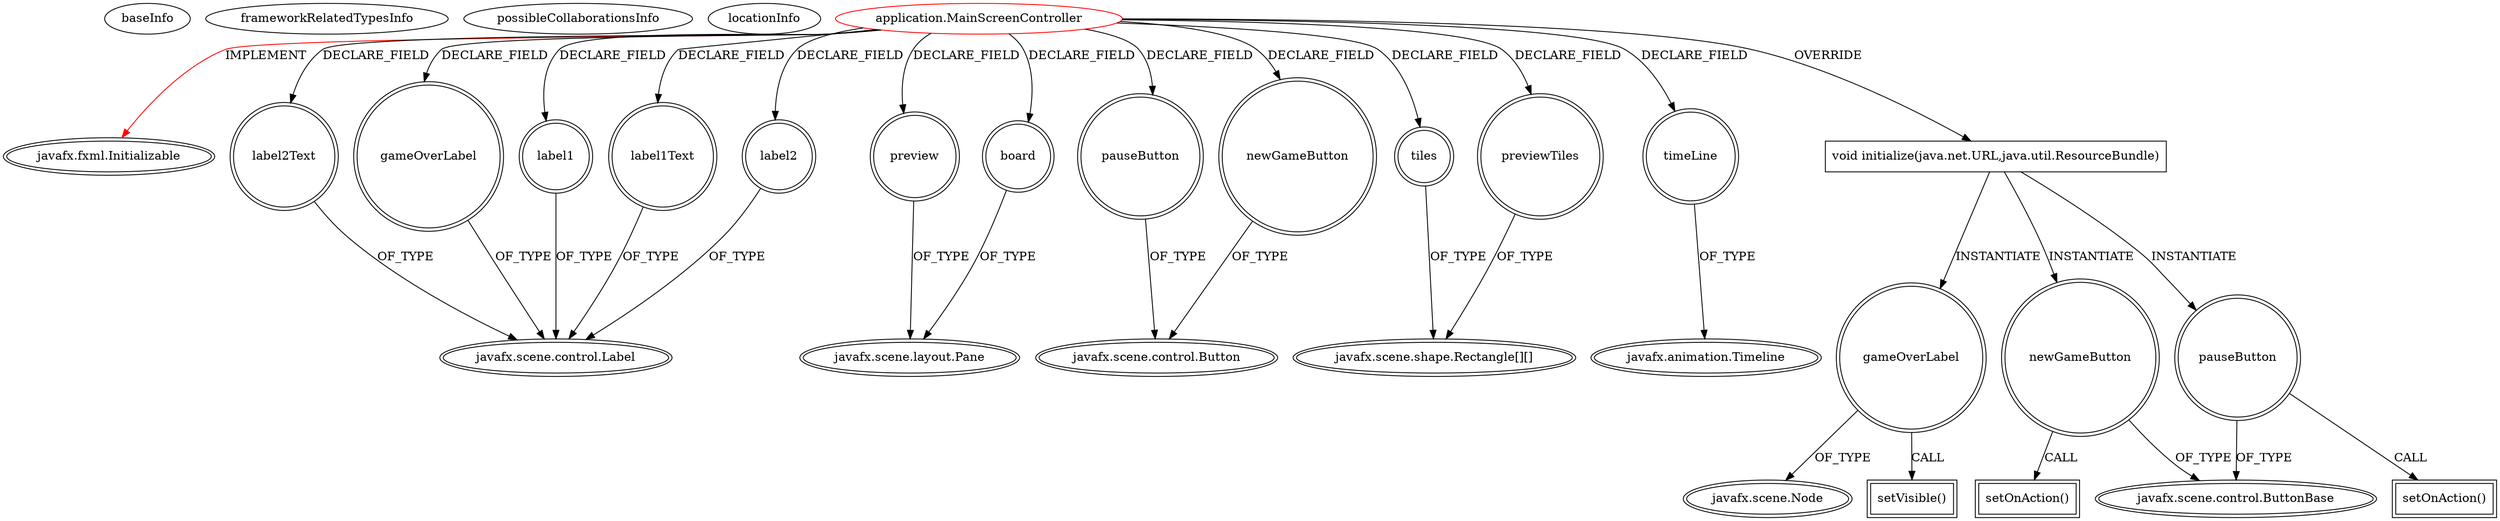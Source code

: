 digraph {
baseInfo[graphId=1198,category="extension_graph",isAnonymous=false,possibleRelation=false]
frameworkRelatedTypesInfo[0="javafx.fxml.Initializable"]
possibleCollaborationsInfo[]
locationInfo[projectName="SamuelSital-Tetris",filePath="/SamuelSital-Tetris/Tetris-master/src/application/MainScreenController.java",contextSignature="MainScreenController",graphId="1198"]
0[label="application.MainScreenController",vertexType="ROOT_CLIENT_CLASS_DECLARATION",isFrameworkType=false,color=red]
1[label="javafx.fxml.Initializable",vertexType="FRAMEWORK_INTERFACE_TYPE",isFrameworkType=true,peripheries=2]
2[label="board",vertexType="FIELD_DECLARATION",isFrameworkType=true,peripheries=2,shape=circle]
3[label="javafx.scene.layout.Pane",vertexType="FRAMEWORK_CLASS_TYPE",isFrameworkType=true,peripheries=2]
4[label="gameOverLabel",vertexType="FIELD_DECLARATION",isFrameworkType=true,peripheries=2,shape=circle]
5[label="javafx.scene.control.Label",vertexType="FRAMEWORK_CLASS_TYPE",isFrameworkType=true,peripheries=2]
6[label="label1",vertexType="FIELD_DECLARATION",isFrameworkType=true,peripheries=2,shape=circle]
8[label="label1Text",vertexType="FIELD_DECLARATION",isFrameworkType=true,peripheries=2,shape=circle]
10[label="label2",vertexType="FIELD_DECLARATION",isFrameworkType=true,peripheries=2,shape=circle]
12[label="label2Text",vertexType="FIELD_DECLARATION",isFrameworkType=true,peripheries=2,shape=circle]
14[label="newGameButton",vertexType="FIELD_DECLARATION",isFrameworkType=true,peripheries=2,shape=circle]
15[label="javafx.scene.control.Button",vertexType="FRAMEWORK_CLASS_TYPE",isFrameworkType=true,peripheries=2]
16[label="pauseButton",vertexType="FIELD_DECLARATION",isFrameworkType=true,peripheries=2,shape=circle]
18[label="preview",vertexType="FIELD_DECLARATION",isFrameworkType=true,peripheries=2,shape=circle]
20[label="previewTiles",vertexType="FIELD_DECLARATION",isFrameworkType=true,peripheries=2,shape=circle]
21[label="javafx.scene.shape.Rectangle[][]",vertexType="FRAMEWORK_CLASS_TYPE",isFrameworkType=true,peripheries=2]
22[label="tiles",vertexType="FIELD_DECLARATION",isFrameworkType=true,peripheries=2,shape=circle]
24[label="timeLine",vertexType="FIELD_DECLARATION",isFrameworkType=true,peripheries=2,shape=circle]
25[label="javafx.animation.Timeline",vertexType="FRAMEWORK_CLASS_TYPE",isFrameworkType=true,peripheries=2]
26[label="void initialize(java.net.URL,java.util.ResourceBundle)",vertexType="OVERRIDING_METHOD_DECLARATION",isFrameworkType=false,shape=box]
27[label="gameOverLabel",vertexType="VARIABLE_EXPRESION",isFrameworkType=true,peripheries=2,shape=circle]
29[label="javafx.scene.Node",vertexType="FRAMEWORK_CLASS_TYPE",isFrameworkType=true,peripheries=2]
28[label="setVisible()",vertexType="INSIDE_CALL",isFrameworkType=true,peripheries=2,shape=box]
30[label="newGameButton",vertexType="VARIABLE_EXPRESION",isFrameworkType=true,peripheries=2,shape=circle]
32[label="javafx.scene.control.ButtonBase",vertexType="FRAMEWORK_CLASS_TYPE",isFrameworkType=true,peripheries=2]
31[label="setOnAction()",vertexType="INSIDE_CALL",isFrameworkType=true,peripheries=2,shape=box]
33[label="pauseButton",vertexType="VARIABLE_EXPRESION",isFrameworkType=true,peripheries=2,shape=circle]
34[label="setOnAction()",vertexType="INSIDE_CALL",isFrameworkType=true,peripheries=2,shape=box]
0->1[label="IMPLEMENT",color=red]
0->2[label="DECLARE_FIELD"]
2->3[label="OF_TYPE"]
0->4[label="DECLARE_FIELD"]
4->5[label="OF_TYPE"]
0->6[label="DECLARE_FIELD"]
6->5[label="OF_TYPE"]
0->8[label="DECLARE_FIELD"]
8->5[label="OF_TYPE"]
0->10[label="DECLARE_FIELD"]
10->5[label="OF_TYPE"]
0->12[label="DECLARE_FIELD"]
12->5[label="OF_TYPE"]
0->14[label="DECLARE_FIELD"]
14->15[label="OF_TYPE"]
0->16[label="DECLARE_FIELD"]
16->15[label="OF_TYPE"]
0->18[label="DECLARE_FIELD"]
18->3[label="OF_TYPE"]
0->20[label="DECLARE_FIELD"]
20->21[label="OF_TYPE"]
0->22[label="DECLARE_FIELD"]
22->21[label="OF_TYPE"]
0->24[label="DECLARE_FIELD"]
24->25[label="OF_TYPE"]
0->26[label="OVERRIDE"]
26->27[label="INSTANTIATE"]
27->29[label="OF_TYPE"]
27->28[label="CALL"]
26->30[label="INSTANTIATE"]
30->32[label="OF_TYPE"]
30->31[label="CALL"]
26->33[label="INSTANTIATE"]
33->32[label="OF_TYPE"]
33->34[label="CALL"]
}
